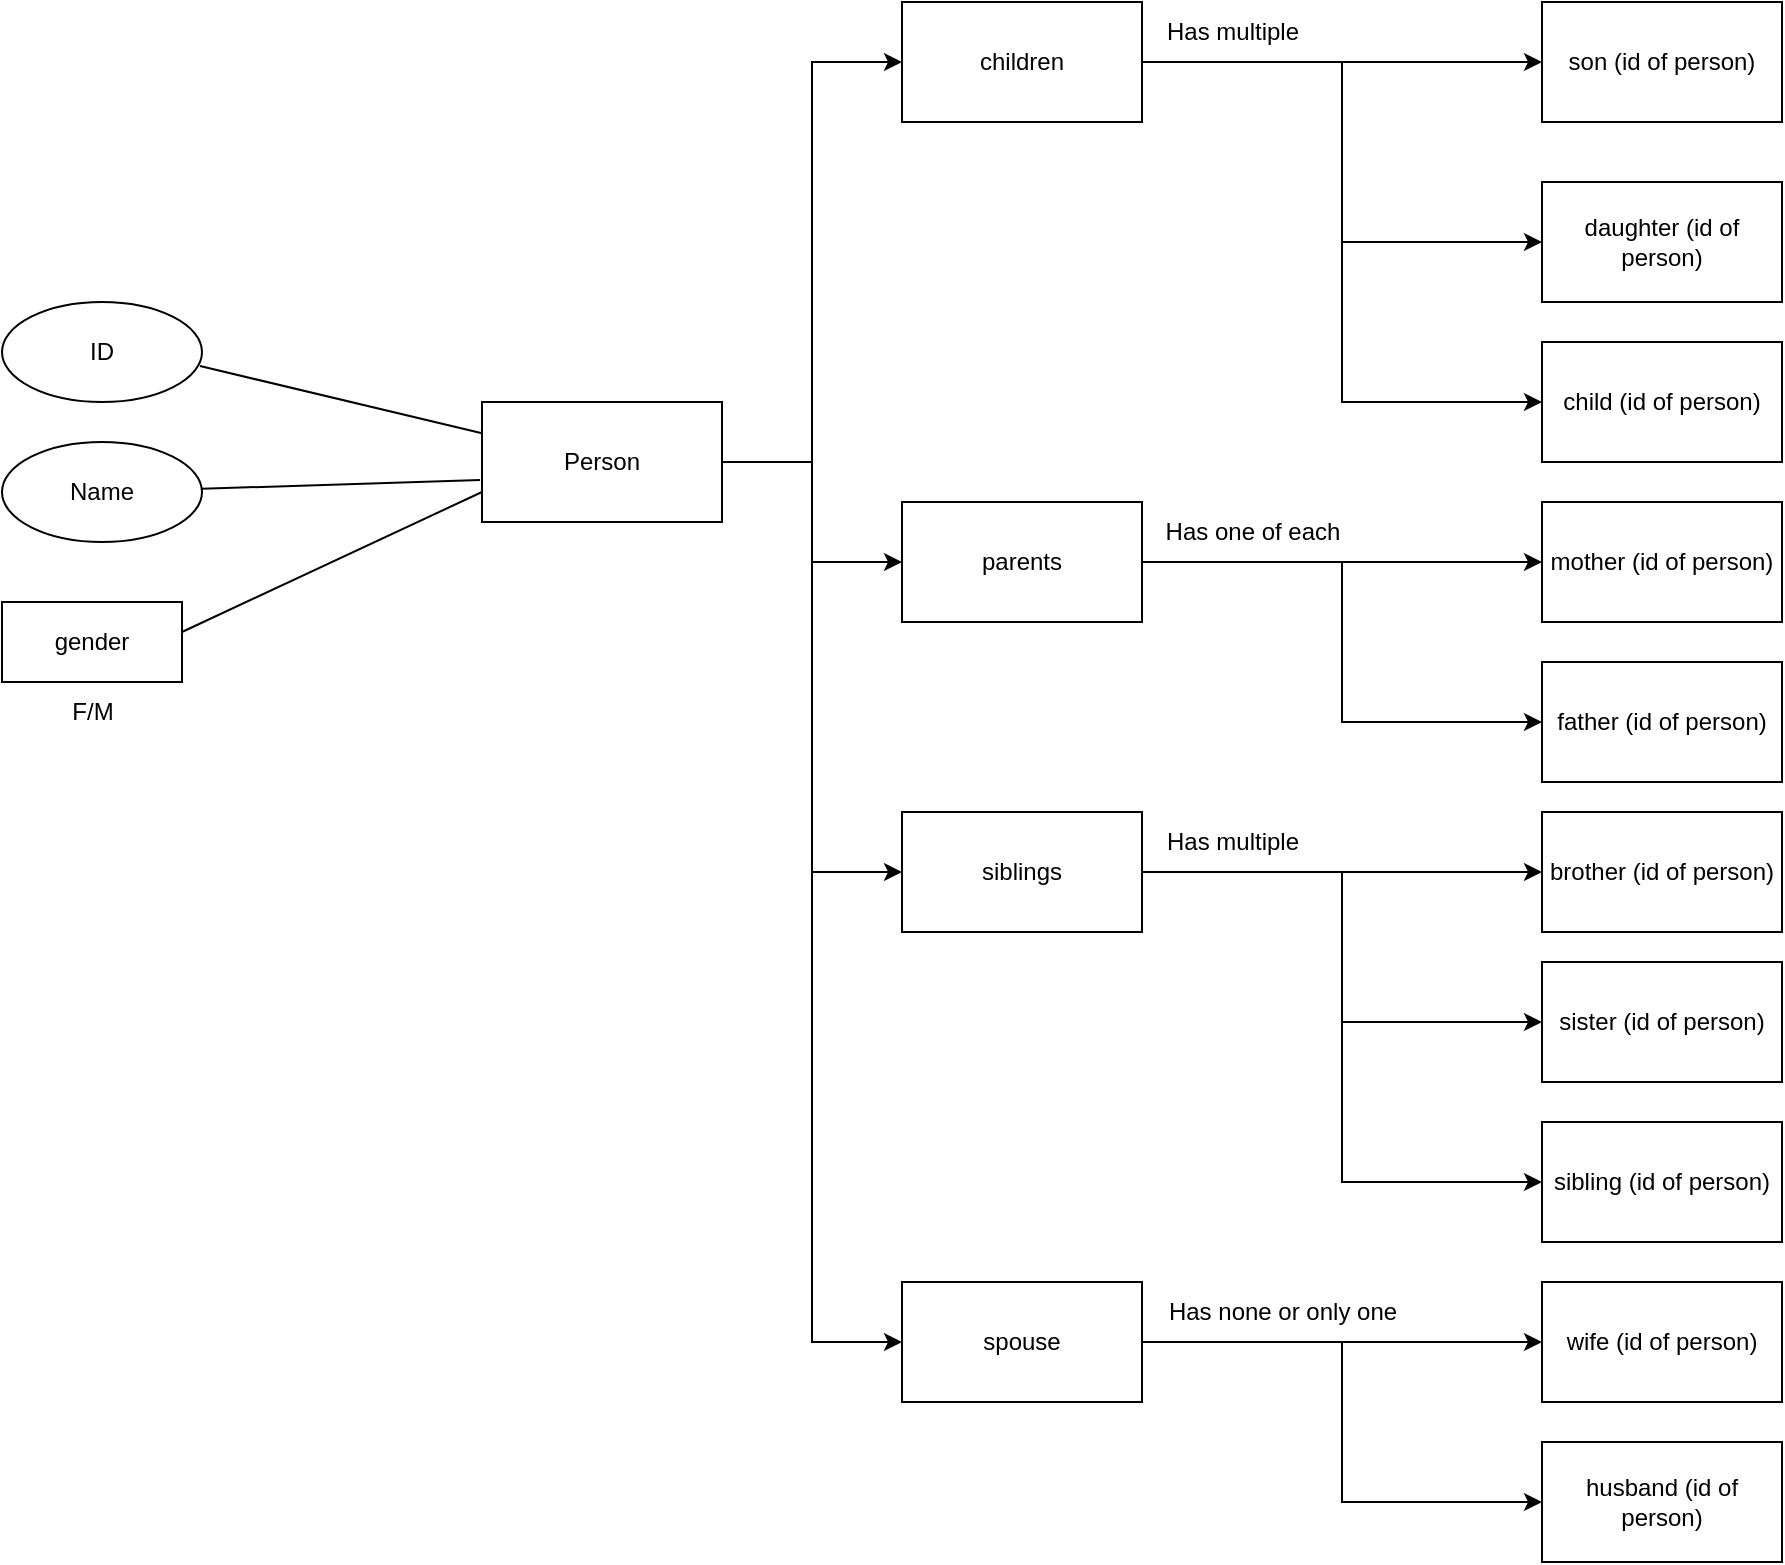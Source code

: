 <mxfile version="21.3.0" type="device">
  <diagram name="Страница 1" id="lDuA6Zx0Fd1N5d9_Wdko">
    <mxGraphModel dx="1434" dy="801" grid="1" gridSize="10" guides="1" tooltips="1" connect="1" arrows="1" fold="1" page="1" pageScale="1" pageWidth="827" pageHeight="1169" math="0" shadow="0">
      <root>
        <mxCell id="0" />
        <mxCell id="1" parent="0" />
        <mxCell id="KRFqq4yZEoeAjCfu-sNb-26" style="edgeStyle=orthogonalEdgeStyle;rounded=0;orthogonalLoop=1;jettySize=auto;html=1;entryX=0;entryY=0.5;entryDx=0;entryDy=0;" edge="1" parent="1" source="KRFqq4yZEoeAjCfu-sNb-1" target="KRFqq4yZEoeAjCfu-sNb-9">
          <mxGeometry relative="1" as="geometry" />
        </mxCell>
        <mxCell id="KRFqq4yZEoeAjCfu-sNb-27" style="edgeStyle=orthogonalEdgeStyle;rounded=0;orthogonalLoop=1;jettySize=auto;html=1;entryX=0;entryY=0.5;entryDx=0;entryDy=0;" edge="1" parent="1" source="KRFqq4yZEoeAjCfu-sNb-1" target="KRFqq4yZEoeAjCfu-sNb-10">
          <mxGeometry relative="1" as="geometry" />
        </mxCell>
        <mxCell id="KRFqq4yZEoeAjCfu-sNb-28" style="edgeStyle=orthogonalEdgeStyle;rounded=0;orthogonalLoop=1;jettySize=auto;html=1;entryX=0;entryY=0.5;entryDx=0;entryDy=0;" edge="1" parent="1" source="KRFqq4yZEoeAjCfu-sNb-1" target="KRFqq4yZEoeAjCfu-sNb-11">
          <mxGeometry relative="1" as="geometry" />
        </mxCell>
        <mxCell id="KRFqq4yZEoeAjCfu-sNb-29" style="edgeStyle=orthogonalEdgeStyle;rounded=0;orthogonalLoop=1;jettySize=auto;html=1;entryX=0;entryY=0.5;entryDx=0;entryDy=0;" edge="1" parent="1" source="KRFqq4yZEoeAjCfu-sNb-1" target="KRFqq4yZEoeAjCfu-sNb-12">
          <mxGeometry relative="1" as="geometry" />
        </mxCell>
        <mxCell id="KRFqq4yZEoeAjCfu-sNb-1" value="Person" style="rounded=0;whiteSpace=wrap;html=1;" vertex="1" parent="1">
          <mxGeometry x="390" y="350" width="120" height="60" as="geometry" />
        </mxCell>
        <mxCell id="KRFqq4yZEoeAjCfu-sNb-2" value="ID" style="ellipse;whiteSpace=wrap;html=1;" vertex="1" parent="1">
          <mxGeometry x="150" y="300" width="100" height="50" as="geometry" />
        </mxCell>
        <mxCell id="KRFqq4yZEoeAjCfu-sNb-3" value="Name" style="ellipse;whiteSpace=wrap;html=1;" vertex="1" parent="1">
          <mxGeometry x="150" y="370" width="100" height="50" as="geometry" />
        </mxCell>
        <mxCell id="KRFqq4yZEoeAjCfu-sNb-5" value="" style="endArrow=none;html=1;rounded=0;exitX=0.99;exitY=0.64;exitDx=0;exitDy=0;exitPerimeter=0;" edge="1" parent="1" source="KRFqq4yZEoeAjCfu-sNb-2" target="KRFqq4yZEoeAjCfu-sNb-1">
          <mxGeometry width="50" height="50" relative="1" as="geometry">
            <mxPoint x="350" y="380" as="sourcePoint" />
            <mxPoint x="440" y="390" as="targetPoint" />
          </mxGeometry>
        </mxCell>
        <mxCell id="KRFqq4yZEoeAjCfu-sNb-6" value="" style="endArrow=none;html=1;rounded=0;entryX=-0.008;entryY=0.65;entryDx=0;entryDy=0;entryPerimeter=0;" edge="1" parent="1" source="KRFqq4yZEoeAjCfu-sNb-3" target="KRFqq4yZEoeAjCfu-sNb-1">
          <mxGeometry width="50" height="50" relative="1" as="geometry">
            <mxPoint x="390" y="440" as="sourcePoint" />
            <mxPoint x="370" y="390" as="targetPoint" />
          </mxGeometry>
        </mxCell>
        <mxCell id="KRFqq4yZEoeAjCfu-sNb-7" value="" style="endArrow=none;html=1;rounded=0;entryX=1;entryY=0.5;entryDx=0;entryDy=0;exitX=0;exitY=0.75;exitDx=0;exitDy=0;" edge="1" parent="1" source="KRFqq4yZEoeAjCfu-sNb-1">
          <mxGeometry width="50" height="50" relative="1" as="geometry">
            <mxPoint x="390" y="440" as="sourcePoint" />
            <mxPoint x="240" y="465" as="targetPoint" />
          </mxGeometry>
        </mxCell>
        <mxCell id="KRFqq4yZEoeAjCfu-sNb-8" value="F/M" style="text;html=1;align=center;verticalAlign=middle;resizable=0;points=[];autosize=1;strokeColor=none;fillColor=none;" vertex="1" parent="1">
          <mxGeometry x="175" y="490" width="40" height="30" as="geometry" />
        </mxCell>
        <mxCell id="KRFqq4yZEoeAjCfu-sNb-23" style="edgeStyle=orthogonalEdgeStyle;rounded=0;orthogonalLoop=1;jettySize=auto;html=1;entryX=0;entryY=0.5;entryDx=0;entryDy=0;" edge="1" parent="1" source="KRFqq4yZEoeAjCfu-sNb-9" target="KRFqq4yZEoeAjCfu-sNb-20">
          <mxGeometry relative="1" as="geometry" />
        </mxCell>
        <mxCell id="KRFqq4yZEoeAjCfu-sNb-24" style="edgeStyle=orthogonalEdgeStyle;rounded=0;orthogonalLoop=1;jettySize=auto;html=1;entryX=0;entryY=0.5;entryDx=0;entryDy=0;" edge="1" parent="1" source="KRFqq4yZEoeAjCfu-sNb-9" target="KRFqq4yZEoeAjCfu-sNb-21">
          <mxGeometry relative="1" as="geometry" />
        </mxCell>
        <mxCell id="KRFqq4yZEoeAjCfu-sNb-54" style="edgeStyle=orthogonalEdgeStyle;rounded=0;orthogonalLoop=1;jettySize=auto;html=1;entryX=0;entryY=0.5;entryDx=0;entryDy=0;" edge="1" parent="1" source="KRFqq4yZEoeAjCfu-sNb-9" target="KRFqq4yZEoeAjCfu-sNb-22">
          <mxGeometry relative="1" as="geometry" />
        </mxCell>
        <mxCell id="KRFqq4yZEoeAjCfu-sNb-9" value="children" style="rounded=0;whiteSpace=wrap;html=1;" vertex="1" parent="1">
          <mxGeometry x="600" y="150" width="120" height="60" as="geometry" />
        </mxCell>
        <mxCell id="KRFqq4yZEoeAjCfu-sNb-35" style="edgeStyle=orthogonalEdgeStyle;rounded=0;orthogonalLoop=1;jettySize=auto;html=1;entryX=0;entryY=0.5;entryDx=0;entryDy=0;" edge="1" parent="1" source="KRFqq4yZEoeAjCfu-sNb-10" target="KRFqq4yZEoeAjCfu-sNb-33">
          <mxGeometry relative="1" as="geometry" />
        </mxCell>
        <mxCell id="KRFqq4yZEoeAjCfu-sNb-36" style="edgeStyle=orthogonalEdgeStyle;rounded=0;orthogonalLoop=1;jettySize=auto;html=1;entryX=0;entryY=0.5;entryDx=0;entryDy=0;" edge="1" parent="1" source="KRFqq4yZEoeAjCfu-sNb-10" target="KRFqq4yZEoeAjCfu-sNb-34">
          <mxGeometry relative="1" as="geometry" />
        </mxCell>
        <mxCell id="KRFqq4yZEoeAjCfu-sNb-10" value="parents" style="rounded=0;whiteSpace=wrap;html=1;" vertex="1" parent="1">
          <mxGeometry x="600" y="400" width="120" height="60" as="geometry" />
        </mxCell>
        <mxCell id="KRFqq4yZEoeAjCfu-sNb-41" style="edgeStyle=orthogonalEdgeStyle;rounded=0;orthogonalLoop=1;jettySize=auto;html=1;" edge="1" parent="1" source="KRFqq4yZEoeAjCfu-sNb-11" target="KRFqq4yZEoeAjCfu-sNb-38">
          <mxGeometry relative="1" as="geometry" />
        </mxCell>
        <mxCell id="KRFqq4yZEoeAjCfu-sNb-43" style="edgeStyle=orthogonalEdgeStyle;rounded=0;orthogonalLoop=1;jettySize=auto;html=1;entryX=0;entryY=0.5;entryDx=0;entryDy=0;" edge="1" parent="1" source="KRFqq4yZEoeAjCfu-sNb-11" target="KRFqq4yZEoeAjCfu-sNb-40">
          <mxGeometry relative="1" as="geometry" />
        </mxCell>
        <mxCell id="KRFqq4yZEoeAjCfu-sNb-49" style="edgeStyle=orthogonalEdgeStyle;rounded=0;orthogonalLoop=1;jettySize=auto;html=1;entryX=0;entryY=0.5;entryDx=0;entryDy=0;" edge="1" parent="1" source="KRFqq4yZEoeAjCfu-sNb-11" target="KRFqq4yZEoeAjCfu-sNb-39">
          <mxGeometry relative="1" as="geometry" />
        </mxCell>
        <mxCell id="KRFqq4yZEoeAjCfu-sNb-11" value="siblings" style="rounded=0;whiteSpace=wrap;html=1;" vertex="1" parent="1">
          <mxGeometry x="600" y="555" width="120" height="60" as="geometry" />
        </mxCell>
        <mxCell id="KRFqq4yZEoeAjCfu-sNb-51" style="edgeStyle=orthogonalEdgeStyle;rounded=0;orthogonalLoop=1;jettySize=auto;html=1;entryX=0;entryY=0.5;entryDx=0;entryDy=0;" edge="1" parent="1" source="KRFqq4yZEoeAjCfu-sNb-12" target="KRFqq4yZEoeAjCfu-sNb-45">
          <mxGeometry relative="1" as="geometry" />
        </mxCell>
        <mxCell id="KRFqq4yZEoeAjCfu-sNb-52" style="edgeStyle=orthogonalEdgeStyle;rounded=0;orthogonalLoop=1;jettySize=auto;html=1;entryX=0;entryY=0.5;entryDx=0;entryDy=0;" edge="1" parent="1" source="KRFqq4yZEoeAjCfu-sNb-12" target="KRFqq4yZEoeAjCfu-sNb-46">
          <mxGeometry relative="1" as="geometry" />
        </mxCell>
        <mxCell id="KRFqq4yZEoeAjCfu-sNb-12" value="spouse" style="rounded=0;whiteSpace=wrap;html=1;" vertex="1" parent="1">
          <mxGeometry x="600" y="790" width="120" height="60" as="geometry" />
        </mxCell>
        <mxCell id="KRFqq4yZEoeAjCfu-sNb-19" value="gender" style="rounded=0;whiteSpace=wrap;html=1;" vertex="1" parent="1">
          <mxGeometry x="150" y="450" width="90" height="40" as="geometry" />
        </mxCell>
        <mxCell id="KRFqq4yZEoeAjCfu-sNb-20" value="son (id of person)" style="rounded=0;whiteSpace=wrap;html=1;" vertex="1" parent="1">
          <mxGeometry x="920" y="150" width="120" height="60" as="geometry" />
        </mxCell>
        <mxCell id="KRFqq4yZEoeAjCfu-sNb-21" value="daughter (id of person)" style="rounded=0;whiteSpace=wrap;html=1;" vertex="1" parent="1">
          <mxGeometry x="920" y="240" width="120" height="60" as="geometry" />
        </mxCell>
        <mxCell id="KRFqq4yZEoeAjCfu-sNb-22" value="child (id of person)" style="rounded=0;whiteSpace=wrap;html=1;" vertex="1" parent="1">
          <mxGeometry x="920" y="320" width="120" height="60" as="geometry" />
        </mxCell>
        <mxCell id="KRFqq4yZEoeAjCfu-sNb-33" value="mother (id of person)" style="rounded=0;whiteSpace=wrap;html=1;" vertex="1" parent="1">
          <mxGeometry x="920" y="400" width="120" height="60" as="geometry" />
        </mxCell>
        <mxCell id="KRFqq4yZEoeAjCfu-sNb-34" value="father (id of person)" style="rounded=0;whiteSpace=wrap;html=1;" vertex="1" parent="1">
          <mxGeometry x="920" y="480" width="120" height="60" as="geometry" />
        </mxCell>
        <mxCell id="KRFqq4yZEoeAjCfu-sNb-37" value="Has one of each" style="text;html=1;align=center;verticalAlign=middle;resizable=0;points=[];autosize=1;strokeColor=none;fillColor=none;" vertex="1" parent="1">
          <mxGeometry x="720" y="400" width="110" height="30" as="geometry" />
        </mxCell>
        <mxCell id="KRFqq4yZEoeAjCfu-sNb-38" value="brother (id of person)" style="rounded=0;whiteSpace=wrap;html=1;" vertex="1" parent="1">
          <mxGeometry x="920" y="555" width="120" height="60" as="geometry" />
        </mxCell>
        <mxCell id="KRFqq4yZEoeAjCfu-sNb-39" value="sister (id of person)" style="rounded=0;whiteSpace=wrap;html=1;" vertex="1" parent="1">
          <mxGeometry x="920" y="630" width="120" height="60" as="geometry" />
        </mxCell>
        <mxCell id="KRFqq4yZEoeAjCfu-sNb-40" value="sibling (id of person)" style="rounded=0;whiteSpace=wrap;html=1;" vertex="1" parent="1">
          <mxGeometry x="920" y="710" width="120" height="60" as="geometry" />
        </mxCell>
        <mxCell id="KRFqq4yZEoeAjCfu-sNb-44" value="Has multiple" style="text;html=1;align=center;verticalAlign=middle;resizable=0;points=[];autosize=1;strokeColor=none;fillColor=none;" vertex="1" parent="1">
          <mxGeometry x="720" y="555" width="90" height="30" as="geometry" />
        </mxCell>
        <mxCell id="KRFqq4yZEoeAjCfu-sNb-45" value="wife (id of person)" style="rounded=0;whiteSpace=wrap;html=1;" vertex="1" parent="1">
          <mxGeometry x="920" y="790" width="120" height="60" as="geometry" />
        </mxCell>
        <mxCell id="KRFqq4yZEoeAjCfu-sNb-46" value="husband (id of person)" style="rounded=0;whiteSpace=wrap;html=1;" vertex="1" parent="1">
          <mxGeometry x="920" y="870" width="120" height="60" as="geometry" />
        </mxCell>
        <mxCell id="KRFqq4yZEoeAjCfu-sNb-32" value="Has multiple" style="text;html=1;align=center;verticalAlign=middle;resizable=0;points=[];autosize=1;strokeColor=none;fillColor=none;" vertex="1" parent="1">
          <mxGeometry x="720" y="150" width="90" height="30" as="geometry" />
        </mxCell>
        <mxCell id="KRFqq4yZEoeAjCfu-sNb-53" value="Has none or only one" style="text;html=1;align=center;verticalAlign=middle;resizable=0;points=[];autosize=1;strokeColor=none;fillColor=none;" vertex="1" parent="1">
          <mxGeometry x="720" y="790" width="140" height="30" as="geometry" />
        </mxCell>
      </root>
    </mxGraphModel>
  </diagram>
</mxfile>
